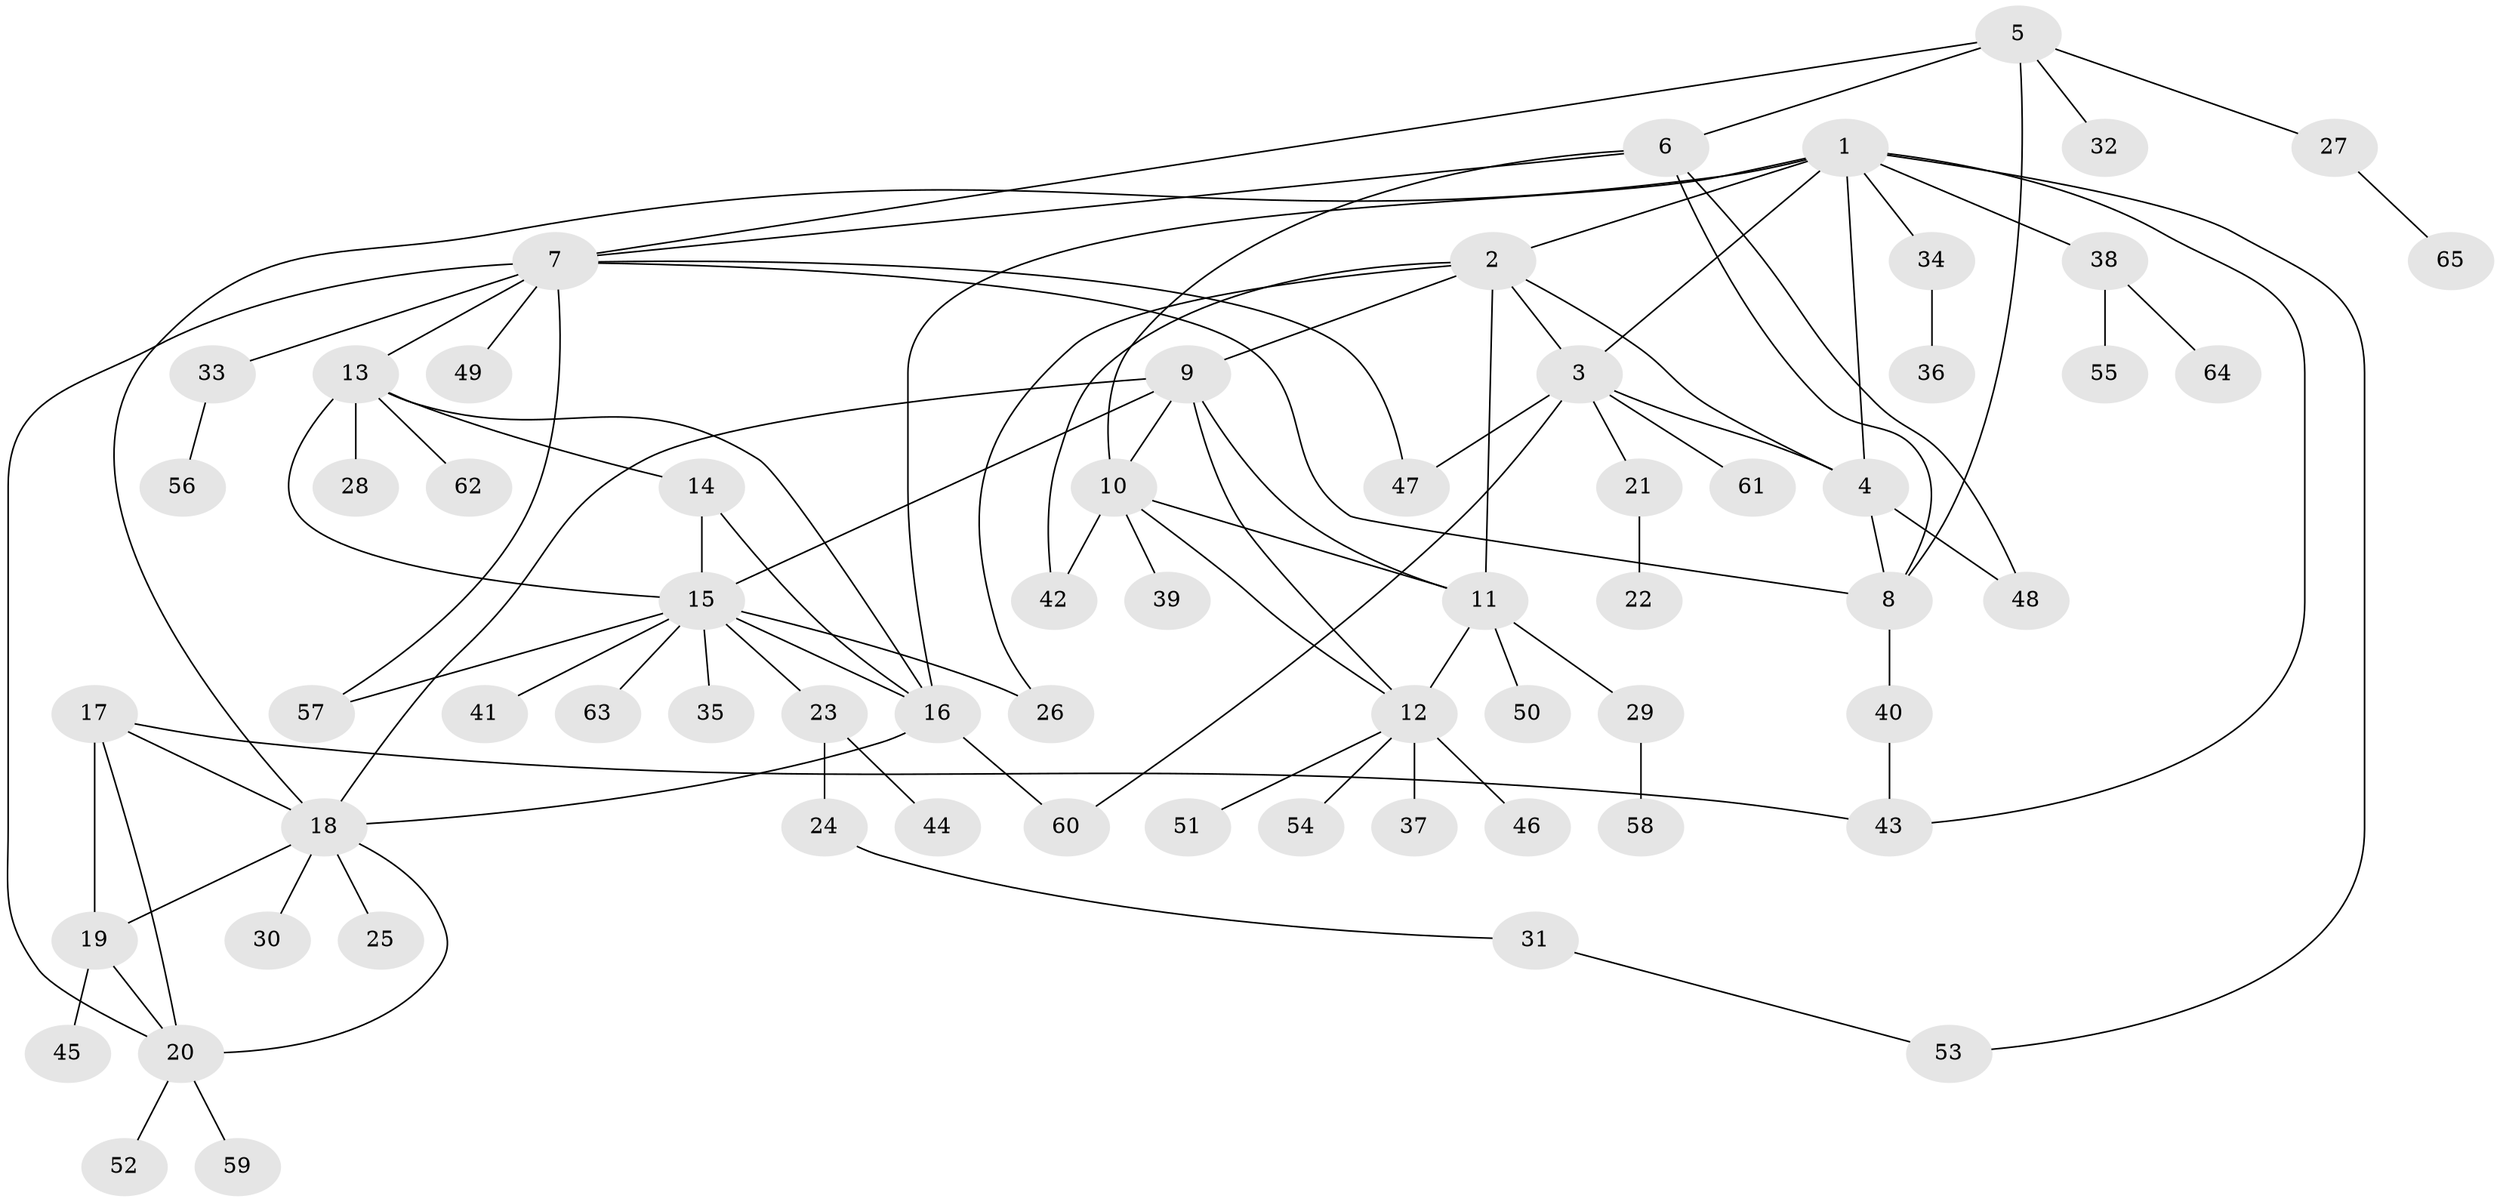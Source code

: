 // original degree distribution, {10: 0.02197802197802198, 8: 0.03296703296703297, 6: 0.054945054945054944, 7: 0.054945054945054944, 4: 0.03296703296703297, 11: 0.01098901098901099, 9: 0.01098901098901099, 5: 0.01098901098901099, 3: 0.07692307692307693, 1: 0.5604395604395604, 2: 0.13186813186813187}
// Generated by graph-tools (version 1.1) at 2025/52/03/04/25 22:52:37]
// undirected, 65 vertices, 95 edges
graph export_dot {
  node [color=gray90,style=filled];
  1;
  2;
  3;
  4;
  5;
  6;
  7;
  8;
  9;
  10;
  11;
  12;
  13;
  14;
  15;
  16;
  17;
  18;
  19;
  20;
  21;
  22;
  23;
  24;
  25;
  26;
  27;
  28;
  29;
  30;
  31;
  32;
  33;
  34;
  35;
  36;
  37;
  38;
  39;
  40;
  41;
  42;
  43;
  44;
  45;
  46;
  47;
  48;
  49;
  50;
  51;
  52;
  53;
  54;
  55;
  56;
  57;
  58;
  59;
  60;
  61;
  62;
  63;
  64;
  65;
  1 -- 2 [weight=1.0];
  1 -- 3 [weight=1.0];
  1 -- 4 [weight=1.0];
  1 -- 16 [weight=1.0];
  1 -- 18 [weight=1.0];
  1 -- 34 [weight=1.0];
  1 -- 38 [weight=1.0];
  1 -- 43 [weight=1.0];
  1 -- 53 [weight=1.0];
  2 -- 3 [weight=1.0];
  2 -- 4 [weight=1.0];
  2 -- 9 [weight=1.0];
  2 -- 11 [weight=1.0];
  2 -- 26 [weight=1.0];
  2 -- 42 [weight=1.0];
  3 -- 4 [weight=1.0];
  3 -- 21 [weight=1.0];
  3 -- 47 [weight=1.0];
  3 -- 60 [weight=1.0];
  3 -- 61 [weight=1.0];
  4 -- 8 [weight=1.0];
  4 -- 48 [weight=1.0];
  5 -- 6 [weight=1.0];
  5 -- 7 [weight=1.0];
  5 -- 8 [weight=1.0];
  5 -- 27 [weight=1.0];
  5 -- 32 [weight=1.0];
  6 -- 7 [weight=1.0];
  6 -- 8 [weight=1.0];
  6 -- 10 [weight=1.0];
  6 -- 48 [weight=1.0];
  7 -- 8 [weight=1.0];
  7 -- 13 [weight=1.0];
  7 -- 20 [weight=1.0];
  7 -- 33 [weight=1.0];
  7 -- 47 [weight=1.0];
  7 -- 49 [weight=1.0];
  7 -- 57 [weight=1.0];
  8 -- 40 [weight=3.0];
  9 -- 10 [weight=1.0];
  9 -- 11 [weight=1.0];
  9 -- 12 [weight=1.0];
  9 -- 15 [weight=1.0];
  9 -- 18 [weight=1.0];
  10 -- 11 [weight=1.0];
  10 -- 12 [weight=1.0];
  10 -- 39 [weight=1.0];
  10 -- 42 [weight=1.0];
  11 -- 12 [weight=1.0];
  11 -- 29 [weight=1.0];
  11 -- 50 [weight=1.0];
  12 -- 37 [weight=1.0];
  12 -- 46 [weight=1.0];
  12 -- 51 [weight=1.0];
  12 -- 54 [weight=1.0];
  13 -- 14 [weight=1.0];
  13 -- 15 [weight=1.0];
  13 -- 16 [weight=1.0];
  13 -- 28 [weight=1.0];
  13 -- 62 [weight=1.0];
  14 -- 15 [weight=1.0];
  14 -- 16 [weight=1.0];
  15 -- 16 [weight=1.0];
  15 -- 23 [weight=1.0];
  15 -- 26 [weight=1.0];
  15 -- 35 [weight=1.0];
  15 -- 41 [weight=1.0];
  15 -- 57 [weight=1.0];
  15 -- 63 [weight=1.0];
  16 -- 18 [weight=1.0];
  16 -- 60 [weight=1.0];
  17 -- 18 [weight=1.0];
  17 -- 19 [weight=1.0];
  17 -- 20 [weight=1.0];
  17 -- 43 [weight=1.0];
  18 -- 19 [weight=1.0];
  18 -- 20 [weight=1.0];
  18 -- 25 [weight=1.0];
  18 -- 30 [weight=1.0];
  19 -- 20 [weight=1.0];
  19 -- 45 [weight=1.0];
  20 -- 52 [weight=1.0];
  20 -- 59 [weight=1.0];
  21 -- 22 [weight=1.0];
  23 -- 24 [weight=1.0];
  23 -- 44 [weight=1.0];
  24 -- 31 [weight=1.0];
  27 -- 65 [weight=1.0];
  29 -- 58 [weight=1.0];
  31 -- 53 [weight=1.0];
  33 -- 56 [weight=1.0];
  34 -- 36 [weight=1.0];
  38 -- 55 [weight=1.0];
  38 -- 64 [weight=1.0];
  40 -- 43 [weight=1.0];
}
